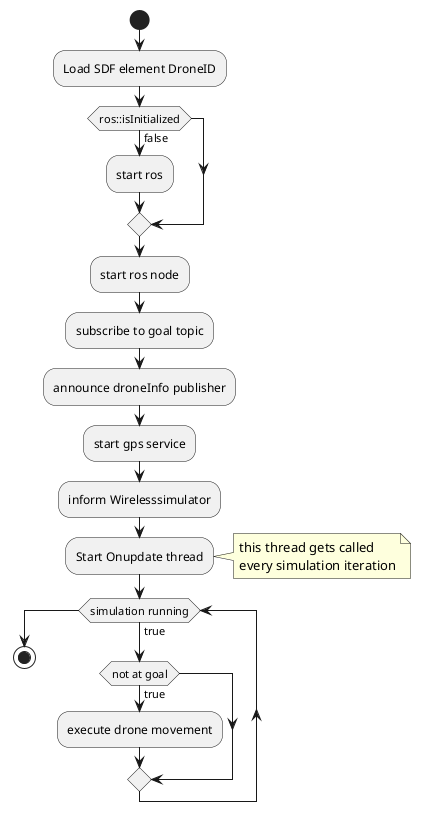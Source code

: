 @startuml


start
:Load SDF element DroneID;
if(ros::isInitialized) then (false)
:start ros;
endif
:start ros node;
:subscribe to goal topic;
:announce droneInfo publisher;
:start gps service;
:inform Wirelesssimulator;
:Start Onupdate thread;
note right
    this thread gets called 
    every simulation iteration
end note
while (simulation running) is (true)
if (not at goal) then (true)
:execute drone movement;
endif
endwhile
stop



@enduml